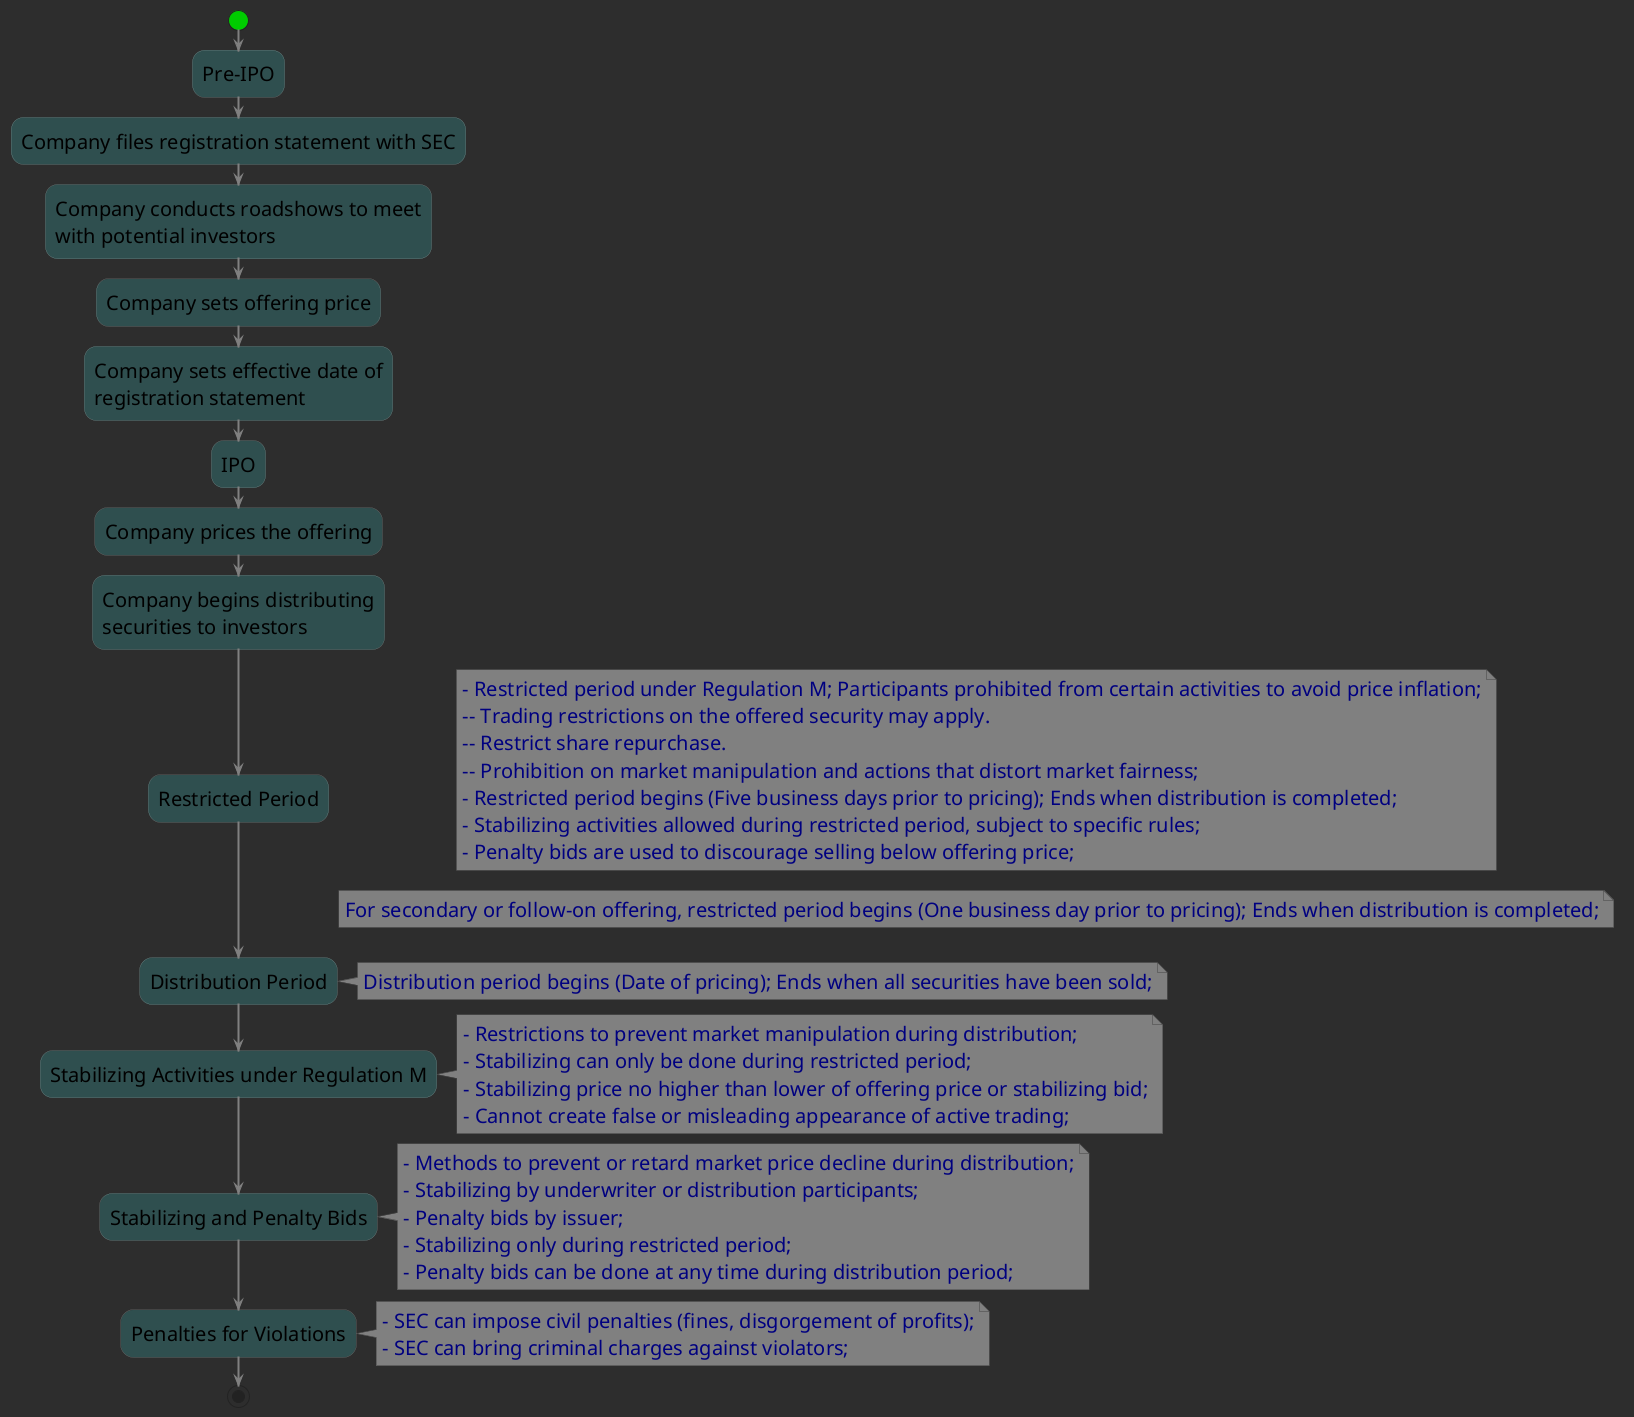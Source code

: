 @startuml
@startuml
!define DarkBackground #2D2D2D
!define LightGreen #00CC00
!define LightRed #FF6666
!define LightBlue #3399FF
!define LightYellow #FFFF66
!define LightPurple #CC99FF
!define LightOrange #FF9933
!define LightGray #E6E6E6
!define DarkGray #444444


skinparam backgroundColor DarkBackground
skinparam defaultFontColor DarkKhaki

skinparam note {
    BackgroundColor Grey
    BorderColor DarkGray
    FontColor Navy
    fontstyle normal
    FontSize 20
    FontName "Ubuntu Mono"
}

skinparam {
    ActivityBackgroundColor DarkSlateGray
    ActivityBarColor Grey
    ActivityBorderColor LightGray
    ActivityBorderThickness 0
    ActivityFontColor Black
    ActivityFontName "Ubuntu Mono"
    ActivityFontSize 20
    ActivityFontStyle normal
    ActivityDiamondBackgroundColor DarkGreen
    ActivityDiamondBorderColor Lightgreen
    ActivityDiamondFontColor Black
    ActivityDiamondFontName "Ubuntu Mono"
    ActivityDiamondFontSize 20
    ActivityDiamondFontStyle normal
    ActivityArrowColor Grey
    ActivityArrowThickness 2
    ActivityStartColor LightGreen
    ActivityEndColor LightRed
} 

start

:Pre-IPO;
:Company files registration statement with SEC;
:Company conducts roadshows to meet\nwith potential investors;
:Company sets offering price;
:Company sets effective date of\nregistration statement;

:IPO;
:Company prices the offering;
:Company begins distributing\nsecurities to investors;

:Restricted Period;
note right
- Restricted period under Regulation M; Participants prohibited from certain activities to avoid price inflation;
-- Trading restrictions on the offered security may apply.
-- Restrict share repurchase.
-- Prohibition on market manipulation and actions that distort market fairness;
- Restricted period begins (Five business days prior to pricing); Ends when distribution is completed;
- Stabilizing activities allowed during restricted period, subject to specific rules;
- Penalty bids are used to discourage selling below offering price;
end note
note right: For secondary or follow-on offering, restricted period begins (One business day prior to pricing); Ends when distribution is completed;

:Distribution Period;
note right
Distribution period begins (Date of pricing); Ends when all securities have been sold;
end note

:Stabilizing Activities under Regulation M;
note right
- Restrictions to prevent market manipulation during distribution;
- Stabilizing can only be done during restricted period;
- Stabilizing price no higher than lower of offering price or stabilizing bid;
- Cannot create false or misleading appearance of active trading;
end note

:Stabilizing and Penalty Bids;
note right
- Methods to prevent or retard market price decline during distribution;
- Stabilizing by underwriter or distribution participants;
- Penalty bids by issuer;
- Stabilizing only during restricted period;
- Penalty bids can be done at any time during distribution period;
end note

:Penalties for Violations;
note right
- SEC can impose civil penalties (fines, disgorgement of profits);
- SEC can bring criminal charges against violators;
end note

stop
@enduml
